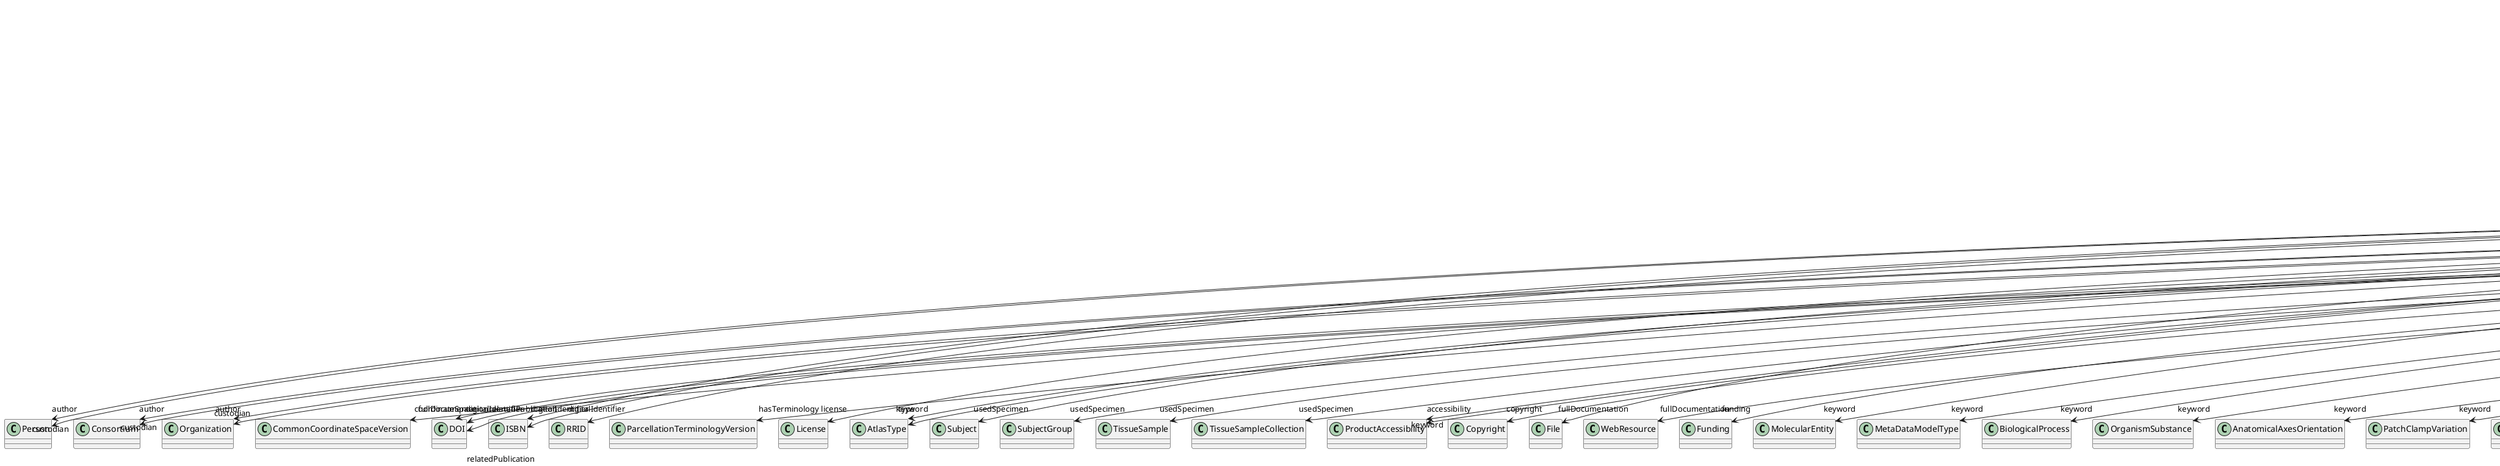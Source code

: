 @startuml
class BrainAtlasVersion {
+abbreviation
+author
+coordinateSpace
+digitalIdentifier
+hasTerminology
+isAlternativeVersionOf
+isNewVersionOf
+license
+majorVersionIdentifier
+ontologyIdentifier
+type
+usedSpecimen
+accessibility
+copyright
+custodian
+description
+fullDocumentation
+fullName
+funding
+homepage
+howToCite
+keyword
+otherContribution
+relatedPublication
+releaseDate
+repository
+shortName
+supportChannel
+versionIdentifier
+versionInnovation

}
BrainAtlasVersion -d-> "author" Person
BrainAtlasVersion -d-> "author" Consortium
BrainAtlasVersion -d-> "author" Organization
BrainAtlasVersion -d-> "coordinateSpace" CommonCoordinateSpaceVersion
BrainAtlasVersion -d-> "digitalIdentifier" DOI
BrainAtlasVersion -d-> "digitalIdentifier" ISBN
BrainAtlasVersion -d-> "digitalIdentifier" RRID
BrainAtlasVersion -d-> "hasTerminology" ParcellationTerminologyVersion
BrainAtlasVersion -d-> "isAlternativeVersionOf" BrainAtlasVersion
BrainAtlasVersion -d-> "isNewVersionOf" BrainAtlasVersion
BrainAtlasVersion -d-> "license" License
BrainAtlasVersion -d-> "type" AtlasType
BrainAtlasVersion -d-> "usedSpecimen" Subject
BrainAtlasVersion -d-> "usedSpecimen" SubjectGroup
BrainAtlasVersion -d-> "usedSpecimen" TissueSample
BrainAtlasVersion -d-> "usedSpecimen" TissueSampleCollection
BrainAtlasVersion -d-> "accessibility" ProductAccessibility
BrainAtlasVersion -d-> "copyright" Copyright
BrainAtlasVersion -d-> "custodian" Person
BrainAtlasVersion -d-> "custodian" Consortium
BrainAtlasVersion -d-> "custodian" Organization
BrainAtlasVersion -d-> "fullDocumentation" DOI
BrainAtlasVersion -d-> "fullDocumentation" File
BrainAtlasVersion -d-> "fullDocumentation" WebResource
BrainAtlasVersion -d-> "funding" Funding
BrainAtlasVersion -d-> "keyword" MolecularEntity
BrainAtlasVersion -d-> "keyword" MetaDataModelType
BrainAtlasVersion -d-> "keyword" BiologicalProcess
BrainAtlasVersion -d-> "keyword" OrganismSubstance
BrainAtlasVersion -d-> "keyword" AnatomicalAxesOrientation
BrainAtlasVersion -d-> "keyword" PatchClampVariation
BrainAtlasVersion -d-> "keyword" FileBundleGrouping
BrainAtlasVersion -d-> "keyword" ElectricalStimulusType
BrainAtlasVersion -d-> "keyword" UBERONParcellation
BrainAtlasVersion -d-> "keyword" Handedness
BrainAtlasVersion -d-> "keyword" OlfactoryStimulusType
BrainAtlasVersion -d-> "keyword" StimulationApproach
BrainAtlasVersion -d-> "keyword" DiseaseModel
BrainAtlasVersion -d-> "keyword" OperatingDevice
BrainAtlasVersion -d-> "keyword" Colormap
BrainAtlasVersion -d-> "keyword" Disease
BrainAtlasVersion -d-> "keyword" AnnotationCriteriaType
BrainAtlasVersion -d-> "keyword" ChemicalMixtureType
BrainAtlasVersion -d-> "keyword" GustatoryStimulusType
BrainAtlasVersion -d-> "keyword" EthicsAssessment
BrainAtlasVersion -d-> "keyword" ExperimentalApproach
BrainAtlasVersion -d-> "keyword" OperatingSystem
BrainAtlasVersion -d-> "keyword" SemanticDataType
BrainAtlasVersion -d-> "keyword" AuditoryStimulusType
BrainAtlasVersion -d-> "keyword" MeasuredQuantity
BrainAtlasVersion -d-> "keyword" UnitOfMeasurement
BrainAtlasVersion -d-> "keyword" OpticalStimulusType
BrainAtlasVersion -d-> "keyword" CellCultureType
BrainAtlasVersion -d-> "keyword" DataType
BrainAtlasVersion -d-> "keyword" ProductAccessibility
BrainAtlasVersion -d-> "keyword" BreedingType
BrainAtlasVersion -d-> "keyword" TactileStimulusType
BrainAtlasVersion -d-> "keyword" BiologicalOrder
BrainAtlasVersion -d-> "keyword" ModelScope
BrainAtlasVersion -d-> "keyword" AgeCategory
BrainAtlasVersion -d-> "keyword" OrganismSystem
BrainAtlasVersion -d-> "keyword" AnnotationType
BrainAtlasVersion -d-> "keyword" Laterality
BrainAtlasVersion -d-> "keyword" BiologicalSex
BrainAtlasVersion -d-> "keyword" SoftwareFeature
BrainAtlasVersion -d-> "keyword" PreparationType
BrainAtlasVersion -d-> "keyword" VisualStimulusType
BrainAtlasVersion -d-> "keyword" LearningResourceType
BrainAtlasVersion -d-> "keyword" DeviceType
BrainAtlasVersion -d-> "keyword" ProgrammingLanguage
BrainAtlasVersion -d-> "keyword" DifferenceMeasure
BrainAtlasVersion -d-> "keyword" CellType
BrainAtlasVersion -d-> "keyword" SetupType
BrainAtlasVersion -d-> "keyword" TissueSampleAttribute
BrainAtlasVersion -d-> "keyword" SoftwareApplicationCategory
BrainAtlasVersion -d-> "keyword" TypeOfUncertainty
BrainAtlasVersion -d-> "keyword" AnalysisTechnique
BrainAtlasVersion -d-> "keyword" SubjectAttribute
BrainAtlasVersion -d-> "keyword" EducationalLevel
BrainAtlasVersion -d-> "keyword" Terminology
BrainAtlasVersion -d-> "keyword" Service
BrainAtlasVersion -d-> "keyword" CranialWindowReinforcementType
BrainAtlasVersion -d-> "keyword" FileRepositoryType
BrainAtlasVersion -d-> "keyword" StimulationTechnique
BrainAtlasVersion -d-> "keyword" Organ
BrainAtlasVersion -d-> "keyword" AnatomicalPlane
BrainAtlasVersion -d-> "keyword" AtlasType
BrainAtlasVersion -d-> "keyword" QualitativeOverlap
BrainAtlasVersion -d-> "keyword" ActionStatusType
BrainAtlasVersion -d-> "keyword" Language
BrainAtlasVersion -d-> "keyword" Technique
BrainAtlasVersion -d-> "keyword" CranialWindowConstructionType
BrainAtlasVersion -d-> "keyword" FileUsageRole
BrainAtlasVersion -d-> "keyword" MeasuredSignalType
BrainAtlasVersion -d-> "keyword" AnatomicalIdentificationType
BrainAtlasVersion -d-> "keyword" TissueSampleType
BrainAtlasVersion -d-> "keyword" Species
BrainAtlasVersion -d-> "keyword" ModelAbstractionLevel
BrainAtlasVersion -d-> "keyword" GeneticStrainType
BrainAtlasVersion -d-> "keyword" TermSuggestion
BrainAtlasVersion -d-> "keyword" SubcellularEntity
BrainAtlasVersion -d-> "keyword" ContributionType
BrainAtlasVersion -d-> "keyword" CriteriaQualityType
BrainAtlasVersion -d-> "otherContribution" Contribution
BrainAtlasVersion -d-> "relatedPublication" DOI
BrainAtlasVersion -d-> "relatedPublication" ISBN
BrainAtlasVersion -d-> "relatedPublication" ISSN
BrainAtlasVersion -d-> "relatedPublication" HANDLE
BrainAtlasVersion -d-> "relatedPublication" ScholarlyArticle
BrainAtlasVersion -d-> "relatedPublication" Book
BrainAtlasVersion -d-> "relatedPublication" Chapter
BrainAtlasVersion -d-> "repository" FileRepository

@enduml